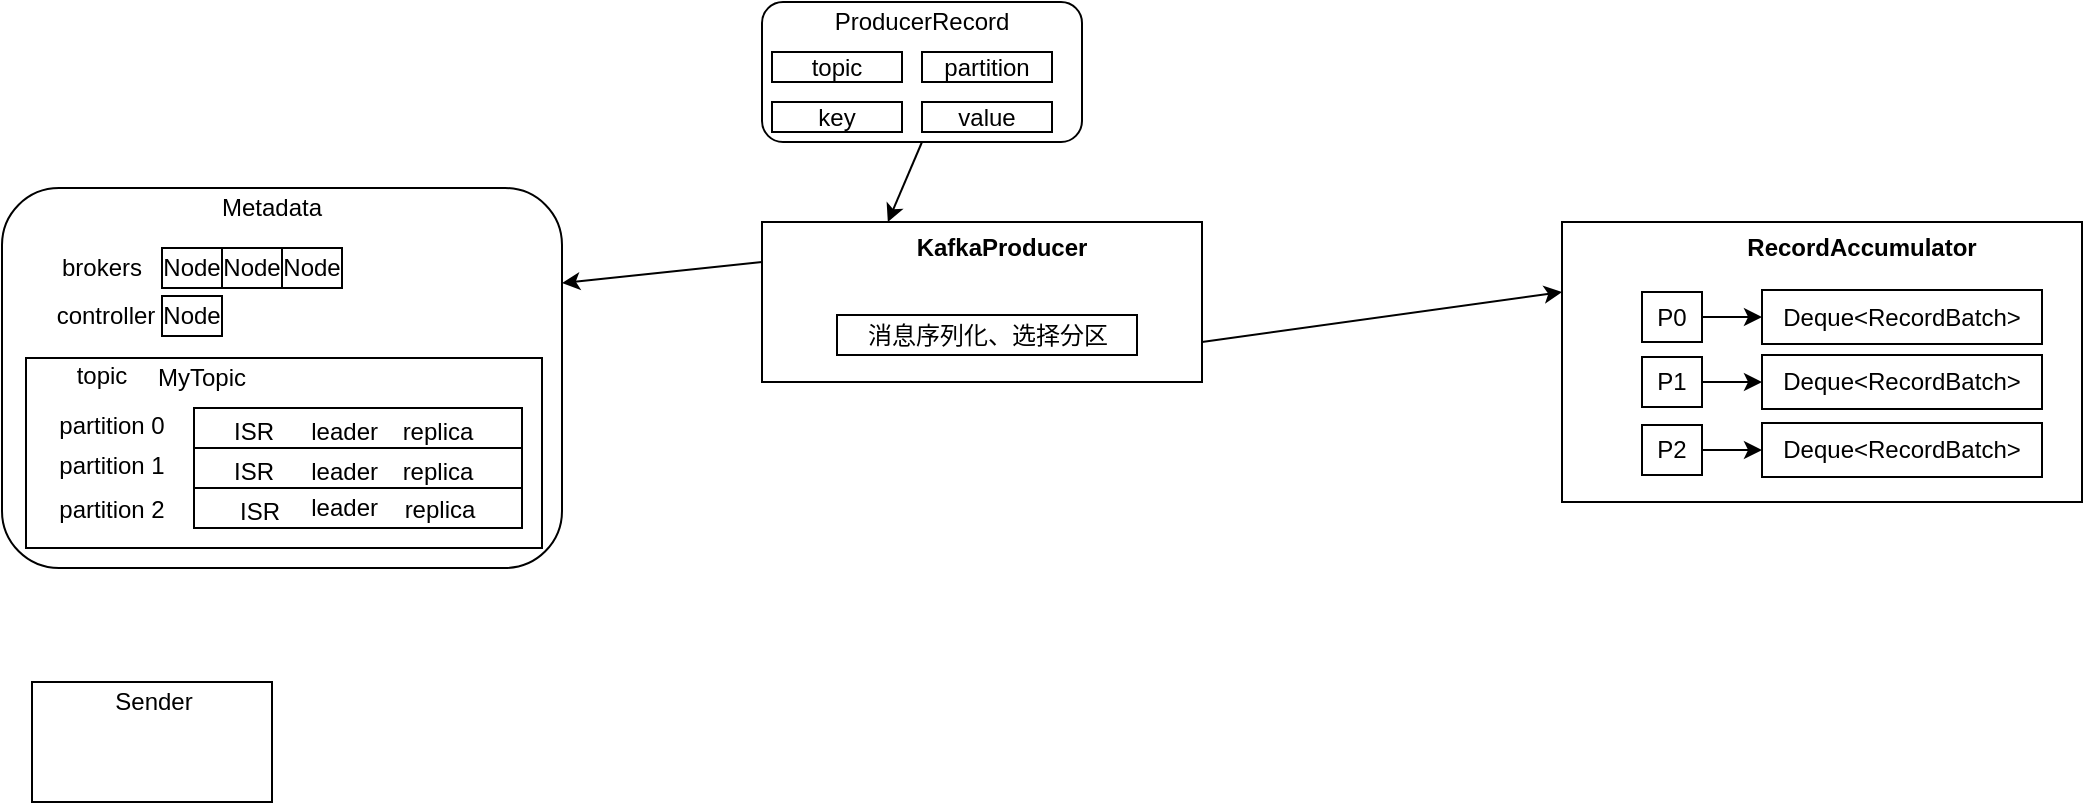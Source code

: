 <mxfile version="11.1.4" type="github"><diagram id="c-ZiDP76YGCTGs694rVp" name="Producer"><mxGraphModel dx="1865" dy="1772" grid="1" gridSize="10" guides="1" tooltips="1" connect="1" arrows="1" fold="1" page="1" pageScale="1" pageWidth="827" pageHeight="1169" math="0" shadow="0"><root><mxCell id="0"/><mxCell id="1" parent="0"/><mxCell id="VHj0I78YaaIwX5K1_NTm-5" value="" style="rounded=1;whiteSpace=wrap;html=1;" vertex="1" parent="1"><mxGeometry x="-300" y="63" width="280" height="190" as="geometry"/></mxCell><mxCell id="VHj0I78YaaIwX5K1_NTm-33" value="" style="rounded=0;whiteSpace=wrap;html=1;" vertex="1" parent="1"><mxGeometry x="-288" y="148" width="258" height="95" as="geometry"/></mxCell><mxCell id="goH0uiZRZ-OZr7PwWCnZ-1" value="" style="rounded=0;whiteSpace=wrap;html=1;" parent="1" vertex="1"><mxGeometry x="80" y="80" width="220" height="80" as="geometry"/></mxCell><mxCell id="goH0uiZRZ-OZr7PwWCnZ-2" value="" style="endArrow=classic;html=1;exitX=0.5;exitY=1;exitDx=0;exitDy=0;entryX=0.286;entryY=0;entryDx=0;entryDy=0;entryPerimeter=0;" parent="1" source="goH0uiZRZ-OZr7PwWCnZ-5" target="goH0uiZRZ-OZr7PwWCnZ-1" edge="1"><mxGeometry width="50" height="50" relative="1" as="geometry"><mxPoint x="140" y="50" as="sourcePoint"/><mxPoint x="140" y="70" as="targetPoint"/></mxGeometry></mxCell><mxCell id="goH0uiZRZ-OZr7PwWCnZ-3" value="&lt;b&gt;KafkaProducer&lt;/b&gt;" style="text;html=1;strokeColor=none;fillColor=none;align=center;verticalAlign=middle;whiteSpace=wrap;rounded=0;" parent="1" vertex="1"><mxGeometry x="180" y="83" width="40" height="20" as="geometry"/></mxCell><mxCell id="goH0uiZRZ-OZr7PwWCnZ-5" value="" style="rounded=1;whiteSpace=wrap;html=1;" parent="1" vertex="1"><mxGeometry x="80" y="-30" width="160" height="70" as="geometry"/></mxCell><mxCell id="goH0uiZRZ-OZr7PwWCnZ-6" value="ProducerRecord" style="text;html=1;strokeColor=none;fillColor=none;align=center;verticalAlign=middle;whiteSpace=wrap;rounded=0;" parent="1" vertex="1"><mxGeometry x="140" y="-30" width="40" height="20" as="geometry"/></mxCell><mxCell id="goH0uiZRZ-OZr7PwWCnZ-8" value="topic" style="rounded=0;whiteSpace=wrap;html=1;" parent="1" vertex="1"><mxGeometry x="85" y="-5" width="65" height="15" as="geometry"/></mxCell><mxCell id="goH0uiZRZ-OZr7PwWCnZ-10" value="partition" style="rounded=0;whiteSpace=wrap;html=1;" parent="1" vertex="1"><mxGeometry x="160" y="-5" width="65" height="15" as="geometry"/></mxCell><mxCell id="goH0uiZRZ-OZr7PwWCnZ-11" value="key" style="rounded=0;whiteSpace=wrap;html=1;" parent="1" vertex="1"><mxGeometry x="85" y="20" width="65" height="15" as="geometry"/></mxCell><mxCell id="goH0uiZRZ-OZr7PwWCnZ-13" value="value" style="rounded=0;whiteSpace=wrap;html=1;" parent="1" vertex="1"><mxGeometry x="160" y="20" width="65" height="15" as="geometry"/></mxCell><mxCell id="goH0uiZRZ-OZr7PwWCnZ-15" value="" style="rounded=0;whiteSpace=wrap;html=1;" parent="1" vertex="1"><mxGeometry x="480" y="80" width="260" height="140" as="geometry"/></mxCell><mxCell id="goH0uiZRZ-OZr7PwWCnZ-16" value="&lt;b&gt;RecordAccumulator&lt;/b&gt;" style="text;html=1;strokeColor=none;fillColor=none;align=center;verticalAlign=middle;whiteSpace=wrap;rounded=0;" parent="1" vertex="1"><mxGeometry x="610" y="83" width="40" height="20" as="geometry"/></mxCell><mxCell id="VHj0I78YaaIwX5K1_NTm-4" value="Metadata" style="text;html=1;strokeColor=none;fillColor=none;align=center;verticalAlign=middle;whiteSpace=wrap;rounded=0;" vertex="1" parent="1"><mxGeometry x="-185" y="63" width="40" height="20" as="geometry"/></mxCell><mxCell id="VHj0I78YaaIwX5K1_NTm-6" value="Node" style="rounded=0;whiteSpace=wrap;html=1;" vertex="1" parent="1"><mxGeometry x="-220" y="93" width="30" height="20" as="geometry"/></mxCell><mxCell id="VHj0I78YaaIwX5K1_NTm-7" value="" style="rounded=0;whiteSpace=wrap;html=1;" vertex="1" parent="1"><mxGeometry x="-204" y="173" width="164" height="20" as="geometry"/></mxCell><mxCell id="VHj0I78YaaIwX5K1_NTm-8" value="brokers" style="text;html=1;strokeColor=none;fillColor=none;align=center;verticalAlign=middle;whiteSpace=wrap;rounded=0;" vertex="1" parent="1"><mxGeometry x="-270" y="93" width="40" height="20" as="geometry"/></mxCell><mxCell id="VHj0I78YaaIwX5K1_NTm-9" value="&lt;span style=&quot;white-space: normal&quot;&gt;Node&lt;/span&gt;" style="rounded=0;whiteSpace=wrap;html=1;" vertex="1" parent="1"><mxGeometry x="-190" y="93" width="30" height="20" as="geometry"/></mxCell><mxCell id="VHj0I78YaaIwX5K1_NTm-10" value="&lt;span style=&quot;white-space: normal&quot;&gt;Node&lt;/span&gt;" style="rounded=0;whiteSpace=wrap;html=1;" vertex="1" parent="1"><mxGeometry x="-160" y="93" width="30" height="20" as="geometry"/></mxCell><mxCell id="VHj0I78YaaIwX5K1_NTm-12" value="&lt;span style=&quot;white-space: normal&quot;&gt;Node&lt;/span&gt;" style="rounded=0;whiteSpace=wrap;html=1;" vertex="1" parent="1"><mxGeometry x="-220" y="117" width="30" height="20" as="geometry"/></mxCell><mxCell id="VHj0I78YaaIwX5K1_NTm-13" value="controller" style="text;html=1;strokeColor=none;fillColor=none;align=center;verticalAlign=middle;whiteSpace=wrap;rounded=0;" vertex="1" parent="1"><mxGeometry x="-268" y="117" width="40" height="20" as="geometry"/></mxCell><mxCell id="VHj0I78YaaIwX5K1_NTm-16" value="topic" style="text;html=1;strokeColor=none;fillColor=none;align=center;verticalAlign=middle;whiteSpace=wrap;rounded=0;" vertex="1" parent="1"><mxGeometry x="-270" y="147" width="40" height="20" as="geometry"/></mxCell><mxCell id="VHj0I78YaaIwX5K1_NTm-17" value="MyTopic" style="text;html=1;strokeColor=none;fillColor=none;align=center;verticalAlign=middle;whiteSpace=wrap;rounded=0;" vertex="1" parent="1"><mxGeometry x="-220" y="148" width="40" height="20" as="geometry"/></mxCell><mxCell id="VHj0I78YaaIwX5K1_NTm-19" value="partition 0" style="text;html=1;strokeColor=none;fillColor=none;align=center;verticalAlign=middle;whiteSpace=wrap;rounded=0;" vertex="1" parent="1"><mxGeometry x="-275" y="171.5" width="60" height="20" as="geometry"/></mxCell><mxCell id="VHj0I78YaaIwX5K1_NTm-20" value="leader&amp;nbsp;" style="text;html=1;strokeColor=none;fillColor=none;align=center;verticalAlign=middle;whiteSpace=wrap;rounded=0;" vertex="1" parent="1"><mxGeometry x="-152" y="175" width="50" height="19" as="geometry"/></mxCell><mxCell id="VHj0I78YaaIwX5K1_NTm-21" value="ISR" style="text;html=1;strokeColor=none;fillColor=none;align=center;verticalAlign=middle;whiteSpace=wrap;rounded=0;" vertex="1" parent="1"><mxGeometry x="-195" y="176" width="42" height="18" as="geometry"/></mxCell><mxCell id="VHj0I78YaaIwX5K1_NTm-22" value="replica" style="text;html=1;strokeColor=none;fillColor=none;align=center;verticalAlign=middle;whiteSpace=wrap;rounded=0;" vertex="1" parent="1"><mxGeometry x="-102" y="176" width="40" height="17" as="geometry"/></mxCell><mxCell id="VHj0I78YaaIwX5K1_NTm-23" value="" style="rounded=0;whiteSpace=wrap;html=1;" vertex="1" parent="1"><mxGeometry x="-204" y="193" width="164" height="20" as="geometry"/></mxCell><mxCell id="VHj0I78YaaIwX5K1_NTm-24" value="partition 1" style="text;html=1;strokeColor=none;fillColor=none;align=center;verticalAlign=middle;whiteSpace=wrap;rounded=0;" vertex="1" parent="1"><mxGeometry x="-275" y="191.5" width="60" height="20" as="geometry"/></mxCell><mxCell id="VHj0I78YaaIwX5K1_NTm-25" value="leader&amp;nbsp;" style="text;html=1;strokeColor=none;fillColor=none;align=center;verticalAlign=middle;whiteSpace=wrap;rounded=0;" vertex="1" parent="1"><mxGeometry x="-152" y="195" width="50" height="19" as="geometry"/></mxCell><mxCell id="VHj0I78YaaIwX5K1_NTm-26" value="ISR" style="text;html=1;strokeColor=none;fillColor=none;align=center;verticalAlign=middle;whiteSpace=wrap;rounded=0;" vertex="1" parent="1"><mxGeometry x="-195" y="196" width="42" height="18" as="geometry"/></mxCell><mxCell id="VHj0I78YaaIwX5K1_NTm-27" value="replica" style="text;html=1;strokeColor=none;fillColor=none;align=center;verticalAlign=middle;whiteSpace=wrap;rounded=0;" vertex="1" parent="1"><mxGeometry x="-102" y="196" width="40" height="17" as="geometry"/></mxCell><mxCell id="VHj0I78YaaIwX5K1_NTm-28" value="" style="rounded=0;whiteSpace=wrap;html=1;" vertex="1" parent="1"><mxGeometry x="-204" y="213" width="164" height="20" as="geometry"/></mxCell><mxCell id="VHj0I78YaaIwX5K1_NTm-29" value="partition 2" style="text;html=1;strokeColor=none;fillColor=none;align=center;verticalAlign=middle;whiteSpace=wrap;rounded=0;" vertex="1" parent="1"><mxGeometry x="-275" y="213.5" width="60" height="20" as="geometry"/></mxCell><mxCell id="VHj0I78YaaIwX5K1_NTm-30" value="replica" style="text;html=1;strokeColor=none;fillColor=none;align=center;verticalAlign=middle;whiteSpace=wrap;rounded=0;" vertex="1" parent="1"><mxGeometry x="-101" y="215" width="40" height="17" as="geometry"/></mxCell><mxCell id="VHj0I78YaaIwX5K1_NTm-31" value="ISR" style="text;html=1;strokeColor=none;fillColor=none;align=center;verticalAlign=middle;whiteSpace=wrap;rounded=0;" vertex="1" parent="1"><mxGeometry x="-192" y="216" width="42" height="18" as="geometry"/></mxCell><mxCell id="VHj0I78YaaIwX5K1_NTm-32" value="leader&amp;nbsp;" style="text;html=1;strokeColor=none;fillColor=none;align=center;verticalAlign=middle;whiteSpace=wrap;rounded=0;" vertex="1" parent="1"><mxGeometry x="-152" y="213" width="50" height="19" as="geometry"/></mxCell><mxCell id="VHj0I78YaaIwX5K1_NTm-34" value="" style="endArrow=classic;html=1;exitX=0;exitY=0.25;exitDx=0;exitDy=0;entryX=1;entryY=0.25;entryDx=0;entryDy=0;" edge="1" parent="1" source="goH0uiZRZ-OZr7PwWCnZ-1" target="VHj0I78YaaIwX5K1_NTm-5"><mxGeometry width="50" height="50" relative="1" as="geometry"><mxPoint x="20" y="110" as="sourcePoint"/><mxPoint x="70" y="60" as="targetPoint"/></mxGeometry></mxCell><mxCell id="VHj0I78YaaIwX5K1_NTm-35" value="消息序列化、选择分区" style="rounded=0;whiteSpace=wrap;html=1;" vertex="1" parent="1"><mxGeometry x="117.5" y="126.5" width="150" height="20" as="geometry"/></mxCell><mxCell id="VHj0I78YaaIwX5K1_NTm-37" value="P0" style="rounded=0;whiteSpace=wrap;html=1;" vertex="1" parent="1"><mxGeometry x="520" y="115" width="30" height="25" as="geometry"/></mxCell><mxCell id="VHj0I78YaaIwX5K1_NTm-38" value="&lt;span style=&quot;white-space: normal&quot;&gt;Deque&amp;lt;RecordBatch&amp;gt;&lt;/span&gt;" style="rounded=0;whiteSpace=wrap;html=1;" vertex="1" parent="1"><mxGeometry x="580" y="114" width="140" height="27" as="geometry"/></mxCell><mxCell id="VHj0I78YaaIwX5K1_NTm-41" value="" style="endArrow=classic;html=1;exitX=1;exitY=0.5;exitDx=0;exitDy=0;entryX=0;entryY=0.5;entryDx=0;entryDy=0;" edge="1" parent="1" source="VHj0I78YaaIwX5K1_NTm-37" target="VHj0I78YaaIwX5K1_NTm-38"><mxGeometry width="50" height="50" relative="1" as="geometry"><mxPoint x="590" y="130" as="sourcePoint"/><mxPoint x="640" y="80" as="targetPoint"/></mxGeometry></mxCell><mxCell id="VHj0I78YaaIwX5K1_NTm-42" value="P1" style="rounded=0;whiteSpace=wrap;html=1;" vertex="1" parent="1"><mxGeometry x="520" y="147.5" width="30" height="25" as="geometry"/></mxCell><mxCell id="VHj0I78YaaIwX5K1_NTm-43" value="&lt;span style=&quot;white-space: normal&quot;&gt;Deque&amp;lt;RecordBatch&amp;gt;&lt;/span&gt;" style="rounded=0;whiteSpace=wrap;html=1;" vertex="1" parent="1"><mxGeometry x="580" y="146.5" width="140" height="27" as="geometry"/></mxCell><mxCell id="VHj0I78YaaIwX5K1_NTm-44" value="" style="endArrow=classic;html=1;exitX=1;exitY=0.5;exitDx=0;exitDy=0;entryX=0;entryY=0.5;entryDx=0;entryDy=0;" edge="1" parent="1" source="VHj0I78YaaIwX5K1_NTm-42" target="VHj0I78YaaIwX5K1_NTm-43"><mxGeometry width="50" height="50" relative="1" as="geometry"><mxPoint x="590" y="162.5" as="sourcePoint"/><mxPoint x="640" y="112.5" as="targetPoint"/></mxGeometry></mxCell><mxCell id="VHj0I78YaaIwX5K1_NTm-45" value="P2" style="rounded=0;whiteSpace=wrap;html=1;" vertex="1" parent="1"><mxGeometry x="520" y="181.5" width="30" height="25" as="geometry"/></mxCell><mxCell id="VHj0I78YaaIwX5K1_NTm-46" value="&lt;span style=&quot;white-space: normal&quot;&gt;Deque&amp;lt;RecordBatch&amp;gt;&lt;/span&gt;" style="rounded=0;whiteSpace=wrap;html=1;" vertex="1" parent="1"><mxGeometry x="580" y="180.5" width="140" height="27" as="geometry"/></mxCell><mxCell id="VHj0I78YaaIwX5K1_NTm-47" value="" style="endArrow=classic;html=1;exitX=1;exitY=0.5;exitDx=0;exitDy=0;entryX=0;entryY=0.5;entryDx=0;entryDy=0;" edge="1" parent="1" source="VHj0I78YaaIwX5K1_NTm-45" target="VHj0I78YaaIwX5K1_NTm-46"><mxGeometry width="50" height="50" relative="1" as="geometry"><mxPoint x="590" y="196.5" as="sourcePoint"/><mxPoint x="640" y="146.5" as="targetPoint"/></mxGeometry></mxCell><mxCell id="VHj0I78YaaIwX5K1_NTm-48" value="" style="endArrow=classic;html=1;exitX=1;exitY=0.75;exitDx=0;exitDy=0;entryX=0;entryY=0.25;entryDx=0;entryDy=0;" edge="1" parent="1" source="goH0uiZRZ-OZr7PwWCnZ-1" target="goH0uiZRZ-OZr7PwWCnZ-15"><mxGeometry width="50" height="50" relative="1" as="geometry"><mxPoint x="430" y="80" as="sourcePoint"/><mxPoint x="480" y="30" as="targetPoint"/></mxGeometry></mxCell><mxCell id="VHj0I78YaaIwX5K1_NTm-49" value="" style="rounded=0;whiteSpace=wrap;html=1;" vertex="1" parent="1"><mxGeometry x="-285" y="310" width="120" height="60" as="geometry"/></mxCell><mxCell id="VHj0I78YaaIwX5K1_NTm-50" value="Sender" style="text;html=1;strokeColor=none;fillColor=none;align=center;verticalAlign=middle;whiteSpace=wrap;rounded=0;" vertex="1" parent="1"><mxGeometry x="-244" y="310" width="40" height="20" as="geometry"/></mxCell></root></mxGraphModel></diagram></mxfile>